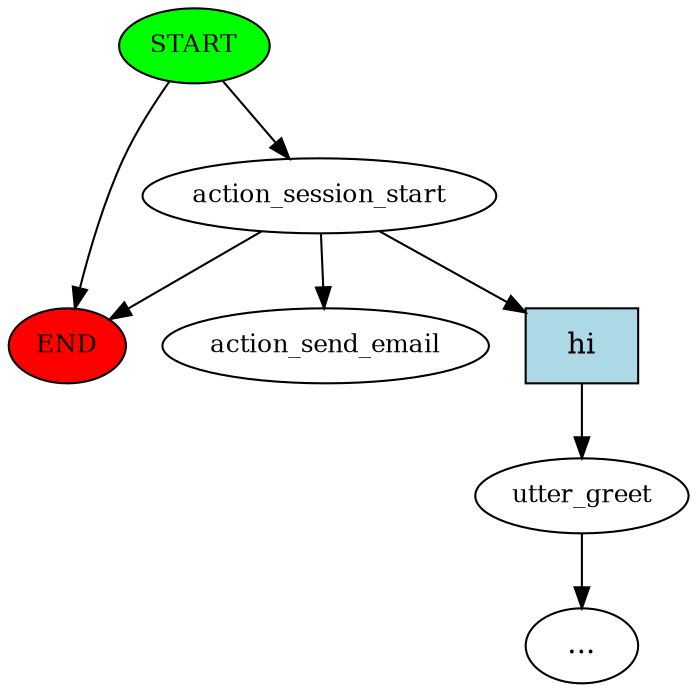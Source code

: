 digraph  {
0 [class="start active", fillcolor=green, fontsize=12, label=START, style=filled];
"-1" [class=end, fillcolor=red, fontsize=12, label=END, style=filled];
1 [class=active, fontsize=12, label=action_session_start];
2 [class="", fontsize=12, label=utter_greet];
"-3" [class=ellipsis, label="..."];
5 [class="dashed active", fontsize=12, label=action_send_email];
6 [class=intent, fillcolor=lightblue, label=hi, shape=rect, style=filled];
0 -> "-1"  [class="", key=NONE, label=""];
0 -> 1  [class=active, key=NONE, label=""];
1 -> "-1"  [class="", key=NONE, label=""];
1 -> 5  [class=active, key=NONE, label=""];
1 -> 6  [class="", key=0];
2 -> "-3"  [class="", key=NONE, label=""];
6 -> 2  [class="", key=0];
}

